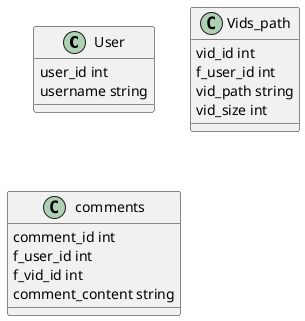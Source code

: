 @startuml
class User{
	user_id int
	username string
}
class Vids_path{
	vid_id int
	f_user_id int
	vid_path string
	vid_size int
}
class comments{
	comment_id int
	f_user_id int
	f_vid_id int
	comment_content string
}
@enduml
